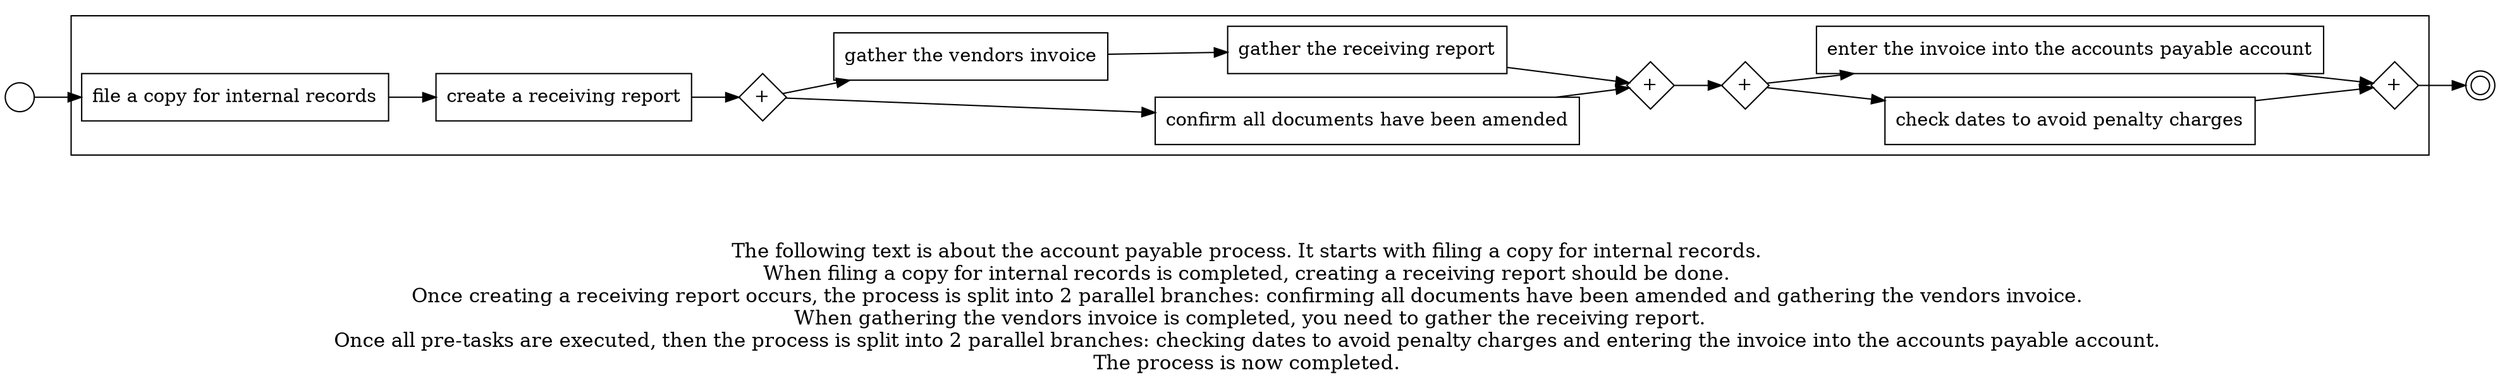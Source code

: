 digraph account_payable_process_80 {
	graph [rankdir=LR]
	START_NODE [label="" shape=circle width=0.3]
	subgraph CLUSTER_0 {
		"file a copy for internal records" [shape=box]
		"create a receiving report" [shape=box]
		"file a copy for internal records" -> "create a receiving report"
		"AND_SPLIT--3. Document validation_TGN8" [label="+" fixedsize=true shape=diamond width=0.5]
		"create a receiving report" -> "AND_SPLIT--3. Document validation_TGN8"
		"confirm all documents have been amended" [shape=box]
		"AND_SPLIT--3. Document validation_TGN8" -> "confirm all documents have been amended"
		"gather the vendors invoice" [shape=box]
		"AND_SPLIT--3. Document validation_TGN8" -> "gather the vendors invoice"
		"gather the receiving report" [shape=box]
		"gather the vendors invoice" -> "gather the receiving report"
		"AND_JOIN--3. Document validation_TGN8" [label="+" fixedsize=true shape=diamond width=0.5]
		"confirm all documents have been amended" -> "AND_JOIN--3. Document validation_TGN8"
		"gather the receiving report" -> "AND_JOIN--3. Document validation_TGN8"
		"AND_SPLIT--4. Payment_LRJE" [label="+" fixedsize=true shape=diamond width=0.5]
		"AND_JOIN--3. Document validation_TGN8" -> "AND_SPLIT--4. Payment_LRJE"
		"check dates to avoid penalty charges" [shape=box]
		"AND_SPLIT--4. Payment_LRJE" -> "check dates to avoid penalty charges"
		"enter the invoice into the accounts payable account" [shape=box]
		"AND_SPLIT--4. Payment_LRJE" -> "enter the invoice into the accounts payable account"
		"AND_JOIN--4. Payment_LRJE" [label="+" fixedsize=true shape=diamond width=0.5]
		"check dates to avoid penalty charges" -> "AND_JOIN--4. Payment_LRJE"
		"enter the invoice into the accounts payable account" -> "AND_JOIN--4. Payment_LRJE"
	}
	START_NODE -> "file a copy for internal records"
	END_NODE [label="" shape=doublecircle width=0.2]
	"AND_JOIN--4. Payment_LRJE" -> END_NODE
	fontsize=15 label="\n\n
The following text is about the account payable process. It starts with filing a copy for internal records. 
When filing a copy for internal records is completed, creating a receiving report should be done. 
Once creating a receiving report occurs, the process is split into 2 parallel branches: confirming all documents have been amended and gathering the vendors invoice. 
When gathering the vendors invoice is completed, you need to gather the receiving report.
Once all pre-tasks are executed, then the process is split into 2 parallel branches: checking dates to avoid penalty charges and entering the invoice into the accounts payable account. 
The process is now completed. 
"
}
